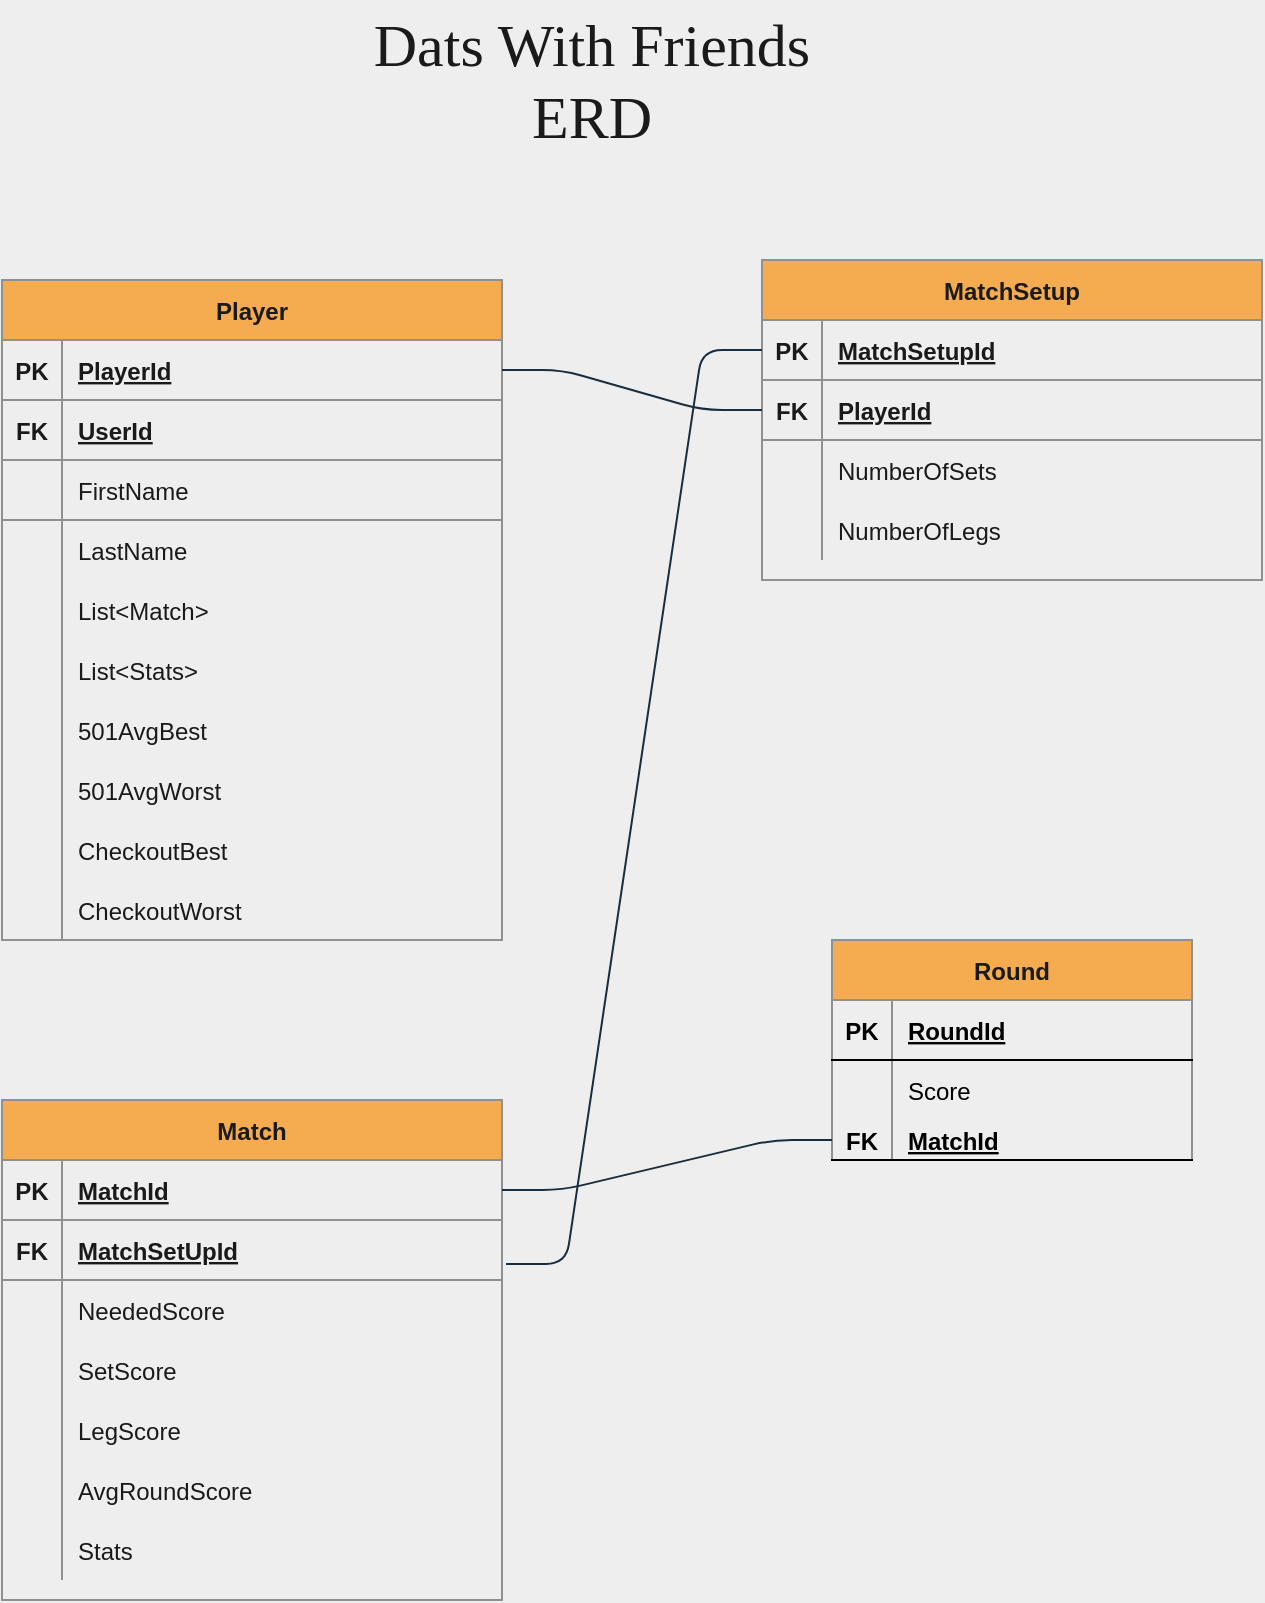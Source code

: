 <mxfile version="14.5.8" type="device"><diagram id="R2lEEEUBdFMjLlhIrx00" name="Page-1"><mxGraphModel dx="1422" dy="762" grid="1" gridSize="10" guides="1" tooltips="1" connect="1" arrows="1" fold="1" page="1" pageScale="1" pageWidth="850" pageHeight="1100" background="#EEEEEE" math="0" shadow="0" extFonts="Permanent Marker^https://fonts.googleapis.com/css?family=Permanent+Marker"><root><mxCell id="0"/><mxCell id="1" parent="0"/><mxCell id="C-vyLk0tnHw3VtMMgP7b-2" value="MatchSetup" style="shape=table;startSize=30;container=1;collapsible=1;childLayout=tableLayout;fixedRows=1;rowLines=0;fontStyle=1;align=center;resizeLast=1;fillColor=#F5AB50;strokeColor=#909090;fontColor=#1A1A1A;" parent="1" vertex="1"><mxGeometry x="480" y="220" width="250" height="160" as="geometry"/></mxCell><mxCell id="C-vyLk0tnHw3VtMMgP7b-3" value="" style="shape=partialRectangle;collapsible=0;dropTarget=0;pointerEvents=0;fillColor=none;points=[[0,0.5],[1,0.5]];portConstraint=eastwest;top=0;left=0;right=0;bottom=1;strokeColor=#909090;fontColor=#1A1A1A;" parent="C-vyLk0tnHw3VtMMgP7b-2" vertex="1"><mxGeometry y="30" width="250" height="30" as="geometry"/></mxCell><mxCell id="C-vyLk0tnHw3VtMMgP7b-4" value="PK" style="shape=partialRectangle;overflow=hidden;connectable=0;fillColor=none;top=0;left=0;bottom=0;right=0;fontStyle=1;strokeColor=#909090;fontColor=#1A1A1A;" parent="C-vyLk0tnHw3VtMMgP7b-3" vertex="1"><mxGeometry width="30" height="30" as="geometry"/></mxCell><mxCell id="C-vyLk0tnHw3VtMMgP7b-5" value="MatchSetupId" style="shape=partialRectangle;overflow=hidden;connectable=0;fillColor=none;top=0;left=0;bottom=0;right=0;align=left;spacingLeft=6;fontStyle=5;strokeColor=#909090;fontColor=#1A1A1A;" parent="C-vyLk0tnHw3VtMMgP7b-3" vertex="1"><mxGeometry x="30" width="220" height="30" as="geometry"/></mxCell><mxCell id="xZF2o0ykg4U9lDlAo08n-70" style="shape=partialRectangle;collapsible=0;dropTarget=0;pointerEvents=0;fillColor=none;points=[[0,0.5],[1,0.5]];portConstraint=eastwest;top=0;left=0;right=0;bottom=1;strokeColor=#909090;fontColor=#1A1A1A;" parent="C-vyLk0tnHw3VtMMgP7b-2" vertex="1"><mxGeometry y="60" width="250" height="30" as="geometry"/></mxCell><mxCell id="xZF2o0ykg4U9lDlAo08n-71" value="FK" style="shape=partialRectangle;overflow=hidden;connectable=0;fillColor=none;top=0;left=0;bottom=0;right=0;fontStyle=1;strokeColor=#909090;fontColor=#1A1A1A;" parent="xZF2o0ykg4U9lDlAo08n-70" vertex="1"><mxGeometry width="30" height="30" as="geometry"/></mxCell><mxCell id="xZF2o0ykg4U9lDlAo08n-72" value="PlayerId" style="shape=partialRectangle;overflow=hidden;connectable=0;fillColor=none;top=0;left=0;bottom=0;right=0;align=left;spacingLeft=6;fontStyle=5;strokeColor=#909090;fontColor=#1A1A1A;" parent="xZF2o0ykg4U9lDlAo08n-70" vertex="1"><mxGeometry x="30" width="220" height="30" as="geometry"/></mxCell><mxCell id="C-vyLk0tnHw3VtMMgP7b-6" value="" style="shape=partialRectangle;collapsible=0;dropTarget=0;pointerEvents=0;fillColor=none;points=[[0,0.5],[1,0.5]];portConstraint=eastwest;top=0;left=0;right=0;bottom=0;strokeColor=#909090;fontColor=#1A1A1A;" parent="C-vyLk0tnHw3VtMMgP7b-2" vertex="1"><mxGeometry y="90" width="250" height="30" as="geometry"/></mxCell><mxCell id="C-vyLk0tnHw3VtMMgP7b-7" value="" style="shape=partialRectangle;overflow=hidden;connectable=0;fillColor=none;top=0;left=0;bottom=0;right=0;strokeColor=#909090;fontColor=#1A1A1A;" parent="C-vyLk0tnHw3VtMMgP7b-6" vertex="1"><mxGeometry width="30" height="30" as="geometry"/></mxCell><mxCell id="C-vyLk0tnHw3VtMMgP7b-8" value="NumberOfSets" style="shape=partialRectangle;overflow=hidden;connectable=0;fillColor=none;top=0;left=0;bottom=0;right=0;align=left;spacingLeft=6;strokeColor=#909090;fontColor=#1A1A1A;" parent="C-vyLk0tnHw3VtMMgP7b-6" vertex="1"><mxGeometry x="30" width="220" height="30" as="geometry"/></mxCell><mxCell id="C-vyLk0tnHw3VtMMgP7b-9" value="" style="shape=partialRectangle;collapsible=0;dropTarget=0;pointerEvents=0;fillColor=none;points=[[0,0.5],[1,0.5]];portConstraint=eastwest;top=0;left=0;right=0;bottom=0;strokeColor=#909090;fontColor=#1A1A1A;" parent="C-vyLk0tnHw3VtMMgP7b-2" vertex="1"><mxGeometry y="120" width="250" height="30" as="geometry"/></mxCell><mxCell id="C-vyLk0tnHw3VtMMgP7b-10" value="" style="shape=partialRectangle;overflow=hidden;connectable=0;fillColor=none;top=0;left=0;bottom=0;right=0;strokeColor=#909090;fontColor=#1A1A1A;" parent="C-vyLk0tnHw3VtMMgP7b-9" vertex="1"><mxGeometry width="30" height="30" as="geometry"/></mxCell><mxCell id="C-vyLk0tnHw3VtMMgP7b-11" value="NumberOfLegs" style="shape=partialRectangle;overflow=hidden;connectable=0;fillColor=none;top=0;left=0;bottom=0;right=0;align=left;spacingLeft=6;strokeColor=#909090;fontColor=#1A1A1A;" parent="C-vyLk0tnHw3VtMMgP7b-9" vertex="1"><mxGeometry x="30" width="220" height="30" as="geometry"/></mxCell><mxCell id="C-vyLk0tnHw3VtMMgP7b-23" value="Player" style="shape=table;startSize=30;container=1;collapsible=1;childLayout=tableLayout;fixedRows=1;rowLines=0;fontStyle=1;align=center;resizeLast=1;fillColor=#F5AB50;strokeColor=#909090;fontColor=#1A1A1A;" parent="1" vertex="1"><mxGeometry x="100" y="230" width="250" height="330" as="geometry"><mxRectangle x="40" y="60" width="70" height="30" as="alternateBounds"/></mxGeometry></mxCell><mxCell id="C-vyLk0tnHw3VtMMgP7b-24" value="" style="shape=partialRectangle;collapsible=0;dropTarget=0;pointerEvents=0;fillColor=none;points=[[0,0.5],[1,0.5]];portConstraint=eastwest;top=0;left=0;right=0;bottom=1;strokeColor=#909090;fontColor=#1A1A1A;" parent="C-vyLk0tnHw3VtMMgP7b-23" vertex="1"><mxGeometry y="30" width="250" height="30" as="geometry"/></mxCell><mxCell id="C-vyLk0tnHw3VtMMgP7b-25" value="PK" style="shape=partialRectangle;overflow=hidden;connectable=0;fillColor=none;top=0;left=0;bottom=0;right=0;fontStyle=1;strokeColor=#909090;fontColor=#1A1A1A;" parent="C-vyLk0tnHw3VtMMgP7b-24" vertex="1"><mxGeometry width="30" height="30" as="geometry"/></mxCell><mxCell id="C-vyLk0tnHw3VtMMgP7b-26" value="PlayerId" style="shape=partialRectangle;overflow=hidden;connectable=0;fillColor=none;top=0;left=0;bottom=0;right=0;align=left;spacingLeft=6;fontStyle=5;strokeColor=#909090;fontColor=#1A1A1A;" parent="C-vyLk0tnHw3VtMMgP7b-24" vertex="1"><mxGeometry x="30" width="220" height="30" as="geometry"/></mxCell><mxCell id="xZF2o0ykg4U9lDlAo08n-89" style="shape=partialRectangle;collapsible=0;dropTarget=0;pointerEvents=0;fillColor=none;points=[[0,0.5],[1,0.5]];portConstraint=eastwest;top=0;left=0;right=0;bottom=1;strokeColor=#909090;fontColor=#1A1A1A;" parent="C-vyLk0tnHw3VtMMgP7b-23" vertex="1"><mxGeometry y="60" width="250" height="30" as="geometry"/></mxCell><mxCell id="xZF2o0ykg4U9lDlAo08n-90" value="FK" style="shape=partialRectangle;overflow=hidden;connectable=0;fillColor=none;top=0;left=0;bottom=0;right=0;fontStyle=1;strokeColor=#909090;fontColor=#1A1A1A;" parent="xZF2o0ykg4U9lDlAo08n-89" vertex="1"><mxGeometry width="30" height="30" as="geometry"/></mxCell><mxCell id="xZF2o0ykg4U9lDlAo08n-91" value="UserId" style="shape=partialRectangle;overflow=hidden;connectable=0;fillColor=none;top=0;left=0;bottom=0;right=0;align=left;spacingLeft=6;fontStyle=5;strokeColor=#909090;fontColor=#1A1A1A;" parent="xZF2o0ykg4U9lDlAo08n-89" vertex="1"><mxGeometry x="30" width="220" height="30" as="geometry"/></mxCell><mxCell id="xZF2o0ykg4U9lDlAo08n-33" style="shape=partialRectangle;collapsible=0;dropTarget=0;pointerEvents=0;fillColor=none;points=[[0,0.5],[1,0.5]];portConstraint=eastwest;top=0;left=0;right=0;bottom=1;strokeColor=#909090;fontColor=#1A1A1A;" parent="C-vyLk0tnHw3VtMMgP7b-23" vertex="1"><mxGeometry y="90" width="250" height="30" as="geometry"/></mxCell><mxCell id="xZF2o0ykg4U9lDlAo08n-34" style="shape=partialRectangle;overflow=hidden;connectable=0;fillColor=none;top=0;left=0;bottom=0;right=0;fontStyle=1;strokeColor=#909090;fontColor=#1A1A1A;" parent="xZF2o0ykg4U9lDlAo08n-33" vertex="1"><mxGeometry width="30" height="30" as="geometry"/></mxCell><mxCell id="xZF2o0ykg4U9lDlAo08n-35" value="FirstName" style="shape=partialRectangle;overflow=hidden;connectable=0;fillColor=none;top=0;left=0;bottom=0;right=0;align=left;spacingLeft=6;fontStyle=0;strokeColor=#909090;fontColor=#1A1A1A;" parent="xZF2o0ykg4U9lDlAo08n-33" vertex="1"><mxGeometry x="30" width="220" height="30" as="geometry"/></mxCell><mxCell id="C-vyLk0tnHw3VtMMgP7b-27" value="" style="shape=partialRectangle;collapsible=0;dropTarget=0;pointerEvents=0;fillColor=none;points=[[0,0.5],[1,0.5]];portConstraint=eastwest;top=0;left=0;right=0;bottom=0;strokeColor=#909090;fontColor=#1A1A1A;" parent="C-vyLk0tnHw3VtMMgP7b-23" vertex="1"><mxGeometry y="120" width="250" height="30" as="geometry"/></mxCell><mxCell id="C-vyLk0tnHw3VtMMgP7b-28" value="" style="shape=partialRectangle;overflow=hidden;connectable=0;fillColor=none;top=0;left=0;bottom=0;right=0;strokeColor=#909090;fontColor=#1A1A1A;" parent="C-vyLk0tnHw3VtMMgP7b-27" vertex="1"><mxGeometry width="30" height="30" as="geometry"/></mxCell><mxCell id="C-vyLk0tnHw3VtMMgP7b-29" value="LastName" style="shape=partialRectangle;overflow=hidden;connectable=0;fillColor=none;top=0;left=0;bottom=0;right=0;align=left;spacingLeft=6;strokeColor=#909090;fontColor=#1A1A1A;" parent="C-vyLk0tnHw3VtMMgP7b-27" vertex="1"><mxGeometry x="30" width="220" height="30" as="geometry"/></mxCell><mxCell id="xZF2o0ykg4U9lDlAo08n-64" style="shape=partialRectangle;collapsible=0;dropTarget=0;pointerEvents=0;fillColor=none;points=[[0,0.5],[1,0.5]];portConstraint=eastwest;top=0;left=0;right=0;bottom=0;strokeColor=#909090;fontColor=#1A1A1A;" parent="C-vyLk0tnHw3VtMMgP7b-23" vertex="1"><mxGeometry y="150" width="250" height="30" as="geometry"/></mxCell><mxCell id="xZF2o0ykg4U9lDlAo08n-65" style="shape=partialRectangle;overflow=hidden;connectable=0;fillColor=none;top=0;left=0;bottom=0;right=0;strokeColor=#909090;fontColor=#1A1A1A;" parent="xZF2o0ykg4U9lDlAo08n-64" vertex="1"><mxGeometry width="30" height="30" as="geometry"/></mxCell><mxCell id="xZF2o0ykg4U9lDlAo08n-66" value="List&lt;Match&gt;" style="shape=partialRectangle;overflow=hidden;connectable=0;fillColor=none;top=0;left=0;bottom=0;right=0;align=left;spacingLeft=6;strokeColor=#909090;fontColor=#1A1A1A;" parent="xZF2o0ykg4U9lDlAo08n-64" vertex="1"><mxGeometry x="30" width="220" height="30" as="geometry"/></mxCell><mxCell id="xZF2o0ykg4U9lDlAo08n-67" style="shape=partialRectangle;collapsible=0;dropTarget=0;pointerEvents=0;fillColor=none;points=[[0,0.5],[1,0.5]];portConstraint=eastwest;top=0;left=0;right=0;bottom=0;strokeColor=#909090;fontColor=#1A1A1A;" parent="C-vyLk0tnHw3VtMMgP7b-23" vertex="1"><mxGeometry y="180" width="250" height="30" as="geometry"/></mxCell><mxCell id="xZF2o0ykg4U9lDlAo08n-68" style="shape=partialRectangle;overflow=hidden;connectable=0;fillColor=none;top=0;left=0;bottom=0;right=0;strokeColor=#909090;fontColor=#1A1A1A;" parent="xZF2o0ykg4U9lDlAo08n-67" vertex="1"><mxGeometry width="30" height="30" as="geometry"/></mxCell><mxCell id="xZF2o0ykg4U9lDlAo08n-69" value="List&lt;Stats&gt;" style="shape=partialRectangle;overflow=hidden;connectable=0;fillColor=none;top=0;left=0;bottom=0;right=0;align=left;spacingLeft=6;strokeColor=#909090;fontColor=#1A1A1A;" parent="xZF2o0ykg4U9lDlAo08n-67" vertex="1"><mxGeometry x="30" width="220" height="30" as="geometry"/></mxCell><mxCell id="VLP5zWQL2FfAfgcSIvPz-29" style="shape=partialRectangle;collapsible=0;dropTarget=0;pointerEvents=0;fillColor=none;points=[[0,0.5],[1,0.5]];portConstraint=eastwest;top=0;left=0;right=0;bottom=0;strokeColor=#909090;fontColor=#1A1A1A;" vertex="1" parent="C-vyLk0tnHw3VtMMgP7b-23"><mxGeometry y="210" width="250" height="30" as="geometry"/></mxCell><mxCell id="VLP5zWQL2FfAfgcSIvPz-30" style="shape=partialRectangle;overflow=hidden;connectable=0;fillColor=none;top=0;left=0;bottom=0;right=0;strokeColor=#909090;fontColor=#1A1A1A;" vertex="1" parent="VLP5zWQL2FfAfgcSIvPz-29"><mxGeometry width="30" height="30" as="geometry"/></mxCell><mxCell id="VLP5zWQL2FfAfgcSIvPz-31" value="501AvgBest" style="shape=partialRectangle;overflow=hidden;connectable=0;fillColor=none;top=0;left=0;bottom=0;right=0;align=left;spacingLeft=6;strokeColor=#909090;fontColor=#1A1A1A;" vertex="1" parent="VLP5zWQL2FfAfgcSIvPz-29"><mxGeometry x="30" width="220" height="30" as="geometry"/></mxCell><mxCell id="VLP5zWQL2FfAfgcSIvPz-32" style="shape=partialRectangle;collapsible=0;dropTarget=0;pointerEvents=0;fillColor=none;points=[[0,0.5],[1,0.5]];portConstraint=eastwest;top=0;left=0;right=0;bottom=0;strokeColor=#909090;fontColor=#1A1A1A;" vertex="1" parent="C-vyLk0tnHw3VtMMgP7b-23"><mxGeometry y="240" width="250" height="30" as="geometry"/></mxCell><mxCell id="VLP5zWQL2FfAfgcSIvPz-33" style="shape=partialRectangle;overflow=hidden;connectable=0;fillColor=none;top=0;left=0;bottom=0;right=0;strokeColor=#909090;fontColor=#1A1A1A;" vertex="1" parent="VLP5zWQL2FfAfgcSIvPz-32"><mxGeometry width="30" height="30" as="geometry"/></mxCell><mxCell id="VLP5zWQL2FfAfgcSIvPz-34" value="501AvgWorst" style="shape=partialRectangle;overflow=hidden;connectable=0;fillColor=none;top=0;left=0;bottom=0;right=0;align=left;spacingLeft=6;strokeColor=#909090;fontColor=#1A1A1A;" vertex="1" parent="VLP5zWQL2FfAfgcSIvPz-32"><mxGeometry x="30" width="220" height="30" as="geometry"/></mxCell><mxCell id="VLP5zWQL2FfAfgcSIvPz-38" style="shape=partialRectangle;collapsible=0;dropTarget=0;pointerEvents=0;fillColor=none;points=[[0,0.5],[1,0.5]];portConstraint=eastwest;top=0;left=0;right=0;bottom=0;strokeColor=#909090;fontColor=#1A1A1A;" vertex="1" parent="C-vyLk0tnHw3VtMMgP7b-23"><mxGeometry y="270" width="250" height="30" as="geometry"/></mxCell><mxCell id="VLP5zWQL2FfAfgcSIvPz-39" style="shape=partialRectangle;overflow=hidden;connectable=0;fillColor=none;top=0;left=0;bottom=0;right=0;strokeColor=#909090;fontColor=#1A1A1A;" vertex="1" parent="VLP5zWQL2FfAfgcSIvPz-38"><mxGeometry width="30" height="30" as="geometry"/></mxCell><mxCell id="VLP5zWQL2FfAfgcSIvPz-40" value="CheckoutBest" style="shape=partialRectangle;overflow=hidden;connectable=0;fillColor=none;top=0;left=0;bottom=0;right=0;align=left;spacingLeft=6;strokeColor=#909090;fontColor=#1A1A1A;" vertex="1" parent="VLP5zWQL2FfAfgcSIvPz-38"><mxGeometry x="30" width="220" height="30" as="geometry"/></mxCell><mxCell id="VLP5zWQL2FfAfgcSIvPz-41" style="shape=partialRectangle;collapsible=0;dropTarget=0;pointerEvents=0;fillColor=none;points=[[0,0.5],[1,0.5]];portConstraint=eastwest;top=0;left=0;right=0;bottom=0;strokeColor=#909090;fontColor=#1A1A1A;" vertex="1" parent="C-vyLk0tnHw3VtMMgP7b-23"><mxGeometry y="300" width="250" height="30" as="geometry"/></mxCell><mxCell id="VLP5zWQL2FfAfgcSIvPz-42" style="shape=partialRectangle;overflow=hidden;connectable=0;fillColor=none;top=0;left=0;bottom=0;right=0;strokeColor=#909090;fontColor=#1A1A1A;" vertex="1" parent="VLP5zWQL2FfAfgcSIvPz-41"><mxGeometry width="30" height="30" as="geometry"/></mxCell><mxCell id="VLP5zWQL2FfAfgcSIvPz-43" value="CheckoutWorst" style="shape=partialRectangle;overflow=hidden;connectable=0;fillColor=none;top=0;left=0;bottom=0;right=0;align=left;spacingLeft=6;strokeColor=#909090;fontColor=#1A1A1A;" vertex="1" parent="VLP5zWQL2FfAfgcSIvPz-41"><mxGeometry x="30" width="220" height="30" as="geometry"/></mxCell><mxCell id="xZF2o0ykg4U9lDlAo08n-118" value="Match" style="shape=table;startSize=30;container=1;collapsible=1;childLayout=tableLayout;fixedRows=1;rowLines=0;fontStyle=1;align=center;resizeLast=1;fillColor=#F5AB50;strokeColor=#909090;fontColor=#1A1A1A;" parent="1" vertex="1"><mxGeometry x="100" y="640" width="250" height="250" as="geometry"/></mxCell><mxCell id="xZF2o0ykg4U9lDlAo08n-119" value="" style="shape=partialRectangle;collapsible=0;dropTarget=0;pointerEvents=0;fillColor=none;top=0;left=0;bottom=1;right=0;points=[[0,0.5],[1,0.5]];portConstraint=eastwest;strokeColor=#909090;fontColor=#1A1A1A;" parent="xZF2o0ykg4U9lDlAo08n-118" vertex="1"><mxGeometry y="30" width="250" height="30" as="geometry"/></mxCell><mxCell id="xZF2o0ykg4U9lDlAo08n-120" value="PK" style="shape=partialRectangle;connectable=0;fillColor=none;top=0;left=0;bottom=0;right=0;fontStyle=1;overflow=hidden;strokeColor=#909090;fontColor=#1A1A1A;" parent="xZF2o0ykg4U9lDlAo08n-119" vertex="1"><mxGeometry width="30" height="30" as="geometry"/></mxCell><mxCell id="xZF2o0ykg4U9lDlAo08n-121" value="MatchId" style="shape=partialRectangle;connectable=0;fillColor=none;top=0;left=0;bottom=0;right=0;align=left;spacingLeft=6;fontStyle=5;overflow=hidden;strokeColor=#909090;fontColor=#1A1A1A;" parent="xZF2o0ykg4U9lDlAo08n-119" vertex="1"><mxGeometry x="30" width="220" height="30" as="geometry"/></mxCell><mxCell id="xZF2o0ykg4U9lDlAo08n-134" style="shape=partialRectangle;collapsible=0;dropTarget=0;pointerEvents=0;fillColor=none;top=0;left=0;bottom=1;right=0;points=[[0,0.5],[1,0.5]];portConstraint=eastwest;strokeColor=#909090;fontColor=#1A1A1A;" parent="xZF2o0ykg4U9lDlAo08n-118" vertex="1"><mxGeometry y="60" width="250" height="30" as="geometry"/></mxCell><mxCell id="xZF2o0ykg4U9lDlAo08n-135" value="FK" style="shape=partialRectangle;connectable=0;fillColor=none;top=0;left=0;bottom=0;right=0;fontStyle=1;overflow=hidden;strokeColor=#909090;fontColor=#1A1A1A;" parent="xZF2o0ykg4U9lDlAo08n-134" vertex="1"><mxGeometry width="30" height="30" as="geometry"/></mxCell><mxCell id="xZF2o0ykg4U9lDlAo08n-136" value="MatchSetUpId" style="shape=partialRectangle;connectable=0;fillColor=none;top=0;left=0;bottom=0;right=0;align=left;spacingLeft=6;fontStyle=5;overflow=hidden;strokeColor=#909090;fontColor=#1A1A1A;" parent="xZF2o0ykg4U9lDlAo08n-134" vertex="1"><mxGeometry x="30" width="220" height="30" as="geometry"/></mxCell><mxCell id="xZF2o0ykg4U9lDlAo08n-125" value="" style="shape=partialRectangle;collapsible=0;dropTarget=0;pointerEvents=0;fillColor=none;top=0;left=0;bottom=0;right=0;points=[[0,0.5],[1,0.5]];portConstraint=eastwest;strokeColor=#909090;fontColor=#1A1A1A;" parent="xZF2o0ykg4U9lDlAo08n-118" vertex="1"><mxGeometry y="90" width="250" height="30" as="geometry"/></mxCell><mxCell id="xZF2o0ykg4U9lDlAo08n-126" value="" style="shape=partialRectangle;connectable=0;fillColor=none;top=0;left=0;bottom=0;right=0;editable=1;overflow=hidden;strokeColor=#909090;fontColor=#1A1A1A;" parent="xZF2o0ykg4U9lDlAo08n-125" vertex="1"><mxGeometry width="30" height="30" as="geometry"/></mxCell><mxCell id="xZF2o0ykg4U9lDlAo08n-127" value="NeededScore" style="shape=partialRectangle;connectable=0;fillColor=none;top=0;left=0;bottom=0;right=0;align=left;spacingLeft=6;overflow=hidden;strokeColor=#909090;fontColor=#1A1A1A;" parent="xZF2o0ykg4U9lDlAo08n-125" vertex="1"><mxGeometry x="30" width="220" height="30" as="geometry"/></mxCell><mxCell id="xZF2o0ykg4U9lDlAo08n-128" value="" style="shape=partialRectangle;collapsible=0;dropTarget=0;pointerEvents=0;fillColor=none;top=0;left=0;bottom=0;right=0;points=[[0,0.5],[1,0.5]];portConstraint=eastwest;strokeColor=#909090;fontColor=#1A1A1A;" parent="xZF2o0ykg4U9lDlAo08n-118" vertex="1"><mxGeometry y="120" width="250" height="30" as="geometry"/></mxCell><mxCell id="xZF2o0ykg4U9lDlAo08n-129" value="" style="shape=partialRectangle;connectable=0;fillColor=none;top=0;left=0;bottom=0;right=0;editable=1;overflow=hidden;strokeColor=#909090;fontColor=#1A1A1A;" parent="xZF2o0ykg4U9lDlAo08n-128" vertex="1"><mxGeometry width="30" height="30" as="geometry"/></mxCell><mxCell id="xZF2o0ykg4U9lDlAo08n-130" value="SetScore" style="shape=partialRectangle;connectable=0;fillColor=none;top=0;left=0;bottom=0;right=0;align=left;spacingLeft=6;overflow=hidden;strokeColor=#909090;fontColor=#1A1A1A;" parent="xZF2o0ykg4U9lDlAo08n-128" vertex="1"><mxGeometry x="30" width="220" height="30" as="geometry"/></mxCell><mxCell id="xZF2o0ykg4U9lDlAo08n-131" style="shape=partialRectangle;collapsible=0;dropTarget=0;pointerEvents=0;fillColor=none;top=0;left=0;bottom=0;right=0;points=[[0,0.5],[1,0.5]];portConstraint=eastwest;strokeColor=#909090;fontColor=#1A1A1A;" parent="xZF2o0ykg4U9lDlAo08n-118" vertex="1"><mxGeometry y="150" width="250" height="30" as="geometry"/></mxCell><mxCell id="xZF2o0ykg4U9lDlAo08n-132" style="shape=partialRectangle;connectable=0;fillColor=none;top=0;left=0;bottom=0;right=0;editable=1;overflow=hidden;strokeColor=#909090;fontColor=#1A1A1A;" parent="xZF2o0ykg4U9lDlAo08n-131" vertex="1"><mxGeometry width="30" height="30" as="geometry"/></mxCell><mxCell id="xZF2o0ykg4U9lDlAo08n-133" value="LegScore" style="shape=partialRectangle;connectable=0;fillColor=none;top=0;left=0;bottom=0;right=0;align=left;spacingLeft=6;overflow=hidden;strokeColor=#909090;fontColor=#1A1A1A;" parent="xZF2o0ykg4U9lDlAo08n-131" vertex="1"><mxGeometry x="30" width="220" height="30" as="geometry"/></mxCell><mxCell id="xZF2o0ykg4U9lDlAo08n-137" style="shape=partialRectangle;collapsible=0;dropTarget=0;pointerEvents=0;fillColor=none;top=0;left=0;bottom=0;right=0;points=[[0,0.5],[1,0.5]];portConstraint=eastwest;strokeColor=#909090;fontColor=#1A1A1A;" parent="xZF2o0ykg4U9lDlAo08n-118" vertex="1"><mxGeometry y="180" width="250" height="30" as="geometry"/></mxCell><mxCell id="xZF2o0ykg4U9lDlAo08n-138" style="shape=partialRectangle;connectable=0;fillColor=none;top=0;left=0;bottom=0;right=0;editable=1;overflow=hidden;strokeColor=#909090;fontColor=#1A1A1A;" parent="xZF2o0ykg4U9lDlAo08n-137" vertex="1"><mxGeometry width="30" height="30" as="geometry"/></mxCell><mxCell id="xZF2o0ykg4U9lDlAo08n-139" value="AvgRoundScore" style="shape=partialRectangle;connectable=0;fillColor=none;top=0;left=0;bottom=0;right=0;align=left;spacingLeft=6;overflow=hidden;strokeColor=#909090;fontColor=#1A1A1A;" parent="xZF2o0ykg4U9lDlAo08n-137" vertex="1"><mxGeometry x="30" width="220" height="30" as="geometry"/></mxCell><mxCell id="VLP5zWQL2FfAfgcSIvPz-26" style="shape=partialRectangle;collapsible=0;dropTarget=0;pointerEvents=0;fillColor=none;top=0;left=0;bottom=0;right=0;points=[[0,0.5],[1,0.5]];portConstraint=eastwest;strokeColor=#909090;fontColor=#1A1A1A;" vertex="1" parent="xZF2o0ykg4U9lDlAo08n-118"><mxGeometry y="210" width="250" height="30" as="geometry"/></mxCell><mxCell id="VLP5zWQL2FfAfgcSIvPz-27" style="shape=partialRectangle;connectable=0;fillColor=none;top=0;left=0;bottom=0;right=0;editable=1;overflow=hidden;strokeColor=#909090;fontColor=#1A1A1A;" vertex="1" parent="VLP5zWQL2FfAfgcSIvPz-26"><mxGeometry width="30" height="30" as="geometry"/></mxCell><mxCell id="VLP5zWQL2FfAfgcSIvPz-28" value="Stats" style="shape=partialRectangle;connectable=0;fillColor=none;top=0;left=0;bottom=0;right=0;align=left;spacingLeft=6;overflow=hidden;strokeColor=#909090;fontColor=#1A1A1A;" vertex="1" parent="VLP5zWQL2FfAfgcSIvPz-26"><mxGeometry x="30" width="220" height="30" as="geometry"/></mxCell><mxCell id="VLP5zWQL2FfAfgcSIvPz-1" value="&lt;font style=&quot;font-size: 30px&quot; face=&quot;Georgia&quot;&gt;Dats With Friends ERD&lt;/font&gt;" style="text;html=1;strokeColor=none;fillColor=none;align=center;verticalAlign=middle;whiteSpace=wrap;rounded=0;fontColor=#1A1A1A;" vertex="1" parent="1"><mxGeometry x="260" y="90" width="270" height="80" as="geometry"/></mxCell><mxCell id="VLP5zWQL2FfAfgcSIvPz-13" value="Round" style="shape=table;startSize=30;container=1;collapsible=1;childLayout=tableLayout;fixedRows=1;rowLines=0;fontStyle=1;align=center;resizeLast=1;rounded=0;sketch=0;strokeColor=#909090;fillColor=#F5AB50;fontColor=#1A1A1A;" vertex="1" parent="1"><mxGeometry x="515" y="560" width="180" height="110" as="geometry"/></mxCell><mxCell id="VLP5zWQL2FfAfgcSIvPz-14" value="" style="shape=partialRectangle;collapsible=0;dropTarget=0;pointerEvents=0;fillColor=none;top=0;left=0;bottom=1;right=0;points=[[0,0.5],[1,0.5]];portConstraint=eastwest;" vertex="1" parent="VLP5zWQL2FfAfgcSIvPz-13"><mxGeometry y="30" width="180" height="30" as="geometry"/></mxCell><mxCell id="VLP5zWQL2FfAfgcSIvPz-15" value="PK" style="shape=partialRectangle;connectable=0;fillColor=none;top=0;left=0;bottom=0;right=0;fontStyle=1;overflow=hidden;" vertex="1" parent="VLP5zWQL2FfAfgcSIvPz-14"><mxGeometry width="30" height="30" as="geometry"/></mxCell><mxCell id="VLP5zWQL2FfAfgcSIvPz-16" value="RoundId" style="shape=partialRectangle;connectable=0;fillColor=none;top=0;left=0;bottom=0;right=0;align=left;spacingLeft=6;fontStyle=5;overflow=hidden;" vertex="1" parent="VLP5zWQL2FfAfgcSIvPz-14"><mxGeometry x="30" width="150" height="30" as="geometry"/></mxCell><mxCell id="VLP5zWQL2FfAfgcSIvPz-17" value="" style="shape=partialRectangle;collapsible=0;dropTarget=0;pointerEvents=0;fillColor=none;top=0;left=0;bottom=0;right=0;points=[[0,0.5],[1,0.5]];portConstraint=eastwest;" vertex="1" parent="VLP5zWQL2FfAfgcSIvPz-13"><mxGeometry y="60" width="180" height="30" as="geometry"/></mxCell><mxCell id="VLP5zWQL2FfAfgcSIvPz-18" value="" style="shape=partialRectangle;connectable=0;fillColor=none;top=0;left=0;bottom=0;right=0;editable=1;overflow=hidden;" vertex="1" parent="VLP5zWQL2FfAfgcSIvPz-17"><mxGeometry width="30" height="30" as="geometry"/></mxCell><mxCell id="VLP5zWQL2FfAfgcSIvPz-19" value="Score" style="shape=partialRectangle;connectable=0;fillColor=none;top=0;left=0;bottom=0;right=0;align=left;spacingLeft=6;overflow=hidden;" vertex="1" parent="VLP5zWQL2FfAfgcSIvPz-17"><mxGeometry x="30" width="150" height="30" as="geometry"/></mxCell><mxCell id="VLP5zWQL2FfAfgcSIvPz-35" value="" style="shape=partialRectangle;collapsible=0;dropTarget=0;pointerEvents=0;fillColor=none;top=0;left=0;bottom=1;right=0;points=[[0,0.5],[1,0.5]];portConstraint=eastwest;" vertex="1" parent="VLP5zWQL2FfAfgcSIvPz-13"><mxGeometry y="90" width="180" height="20" as="geometry"/></mxCell><mxCell id="VLP5zWQL2FfAfgcSIvPz-36" value="FK" style="shape=partialRectangle;connectable=0;fillColor=none;top=0;left=0;bottom=0;right=0;fontStyle=1;overflow=hidden;" vertex="1" parent="VLP5zWQL2FfAfgcSIvPz-35"><mxGeometry width="30" height="20" as="geometry"/></mxCell><mxCell id="VLP5zWQL2FfAfgcSIvPz-37" value="MatchId" style="shape=partialRectangle;connectable=0;fillColor=none;top=0;left=0;bottom=0;right=0;align=left;spacingLeft=6;fontStyle=5;overflow=hidden;" vertex="1" parent="VLP5zWQL2FfAfgcSIvPz-35"><mxGeometry x="30" width="150" height="20" as="geometry"/></mxCell><mxCell id="VLP5zWQL2FfAfgcSIvPz-44" value="" style="edgeStyle=entityRelationEdgeStyle;fontSize=12;html=1;endArrow=none;endFill=0;strokeColor=#182E3E;exitX=1;exitY=0.5;exitDx=0;exitDy=0;entryX=0;entryY=0.5;entryDx=0;entryDy=0;" edge="1" parent="1" source="C-vyLk0tnHw3VtMMgP7b-24" target="xZF2o0ykg4U9lDlAo08n-70"><mxGeometry width="100" height="100" relative="1" as="geometry"><mxPoint x="370" y="340" as="sourcePoint"/><mxPoint x="470" y="240" as="targetPoint"/></mxGeometry></mxCell><mxCell id="VLP5zWQL2FfAfgcSIvPz-45" value="" style="edgeStyle=entityRelationEdgeStyle;fontSize=12;html=1;endArrow=none;endFill=0;strokeColor=#182E3E;entryX=0;entryY=0.5;entryDx=0;entryDy=0;exitX=1.008;exitY=0.733;exitDx=0;exitDy=0;exitPerimeter=0;" edge="1" parent="1" source="xZF2o0ykg4U9lDlAo08n-134" target="C-vyLk0tnHw3VtMMgP7b-3"><mxGeometry width="100" height="100" relative="1" as="geometry"><mxPoint x="390" y="690" as="sourcePoint"/><mxPoint x="510" y="490" as="targetPoint"/></mxGeometry></mxCell><mxCell id="VLP5zWQL2FfAfgcSIvPz-46" value="" style="edgeStyle=entityRelationEdgeStyle;fontSize=12;html=1;endArrow=none;endFill=0;strokeColor=#182E3E;exitX=1;exitY=0.5;exitDx=0;exitDy=0;entryX=0;entryY=0.5;entryDx=0;entryDy=0;" edge="1" parent="1" source="xZF2o0ykg4U9lDlAo08n-119" target="VLP5zWQL2FfAfgcSIvPz-35"><mxGeometry width="100" height="100" relative="1" as="geometry"><mxPoint x="440" y="840" as="sourcePoint"/><mxPoint x="540" y="740" as="targetPoint"/></mxGeometry></mxCell></root></mxGraphModel></diagram></mxfile>